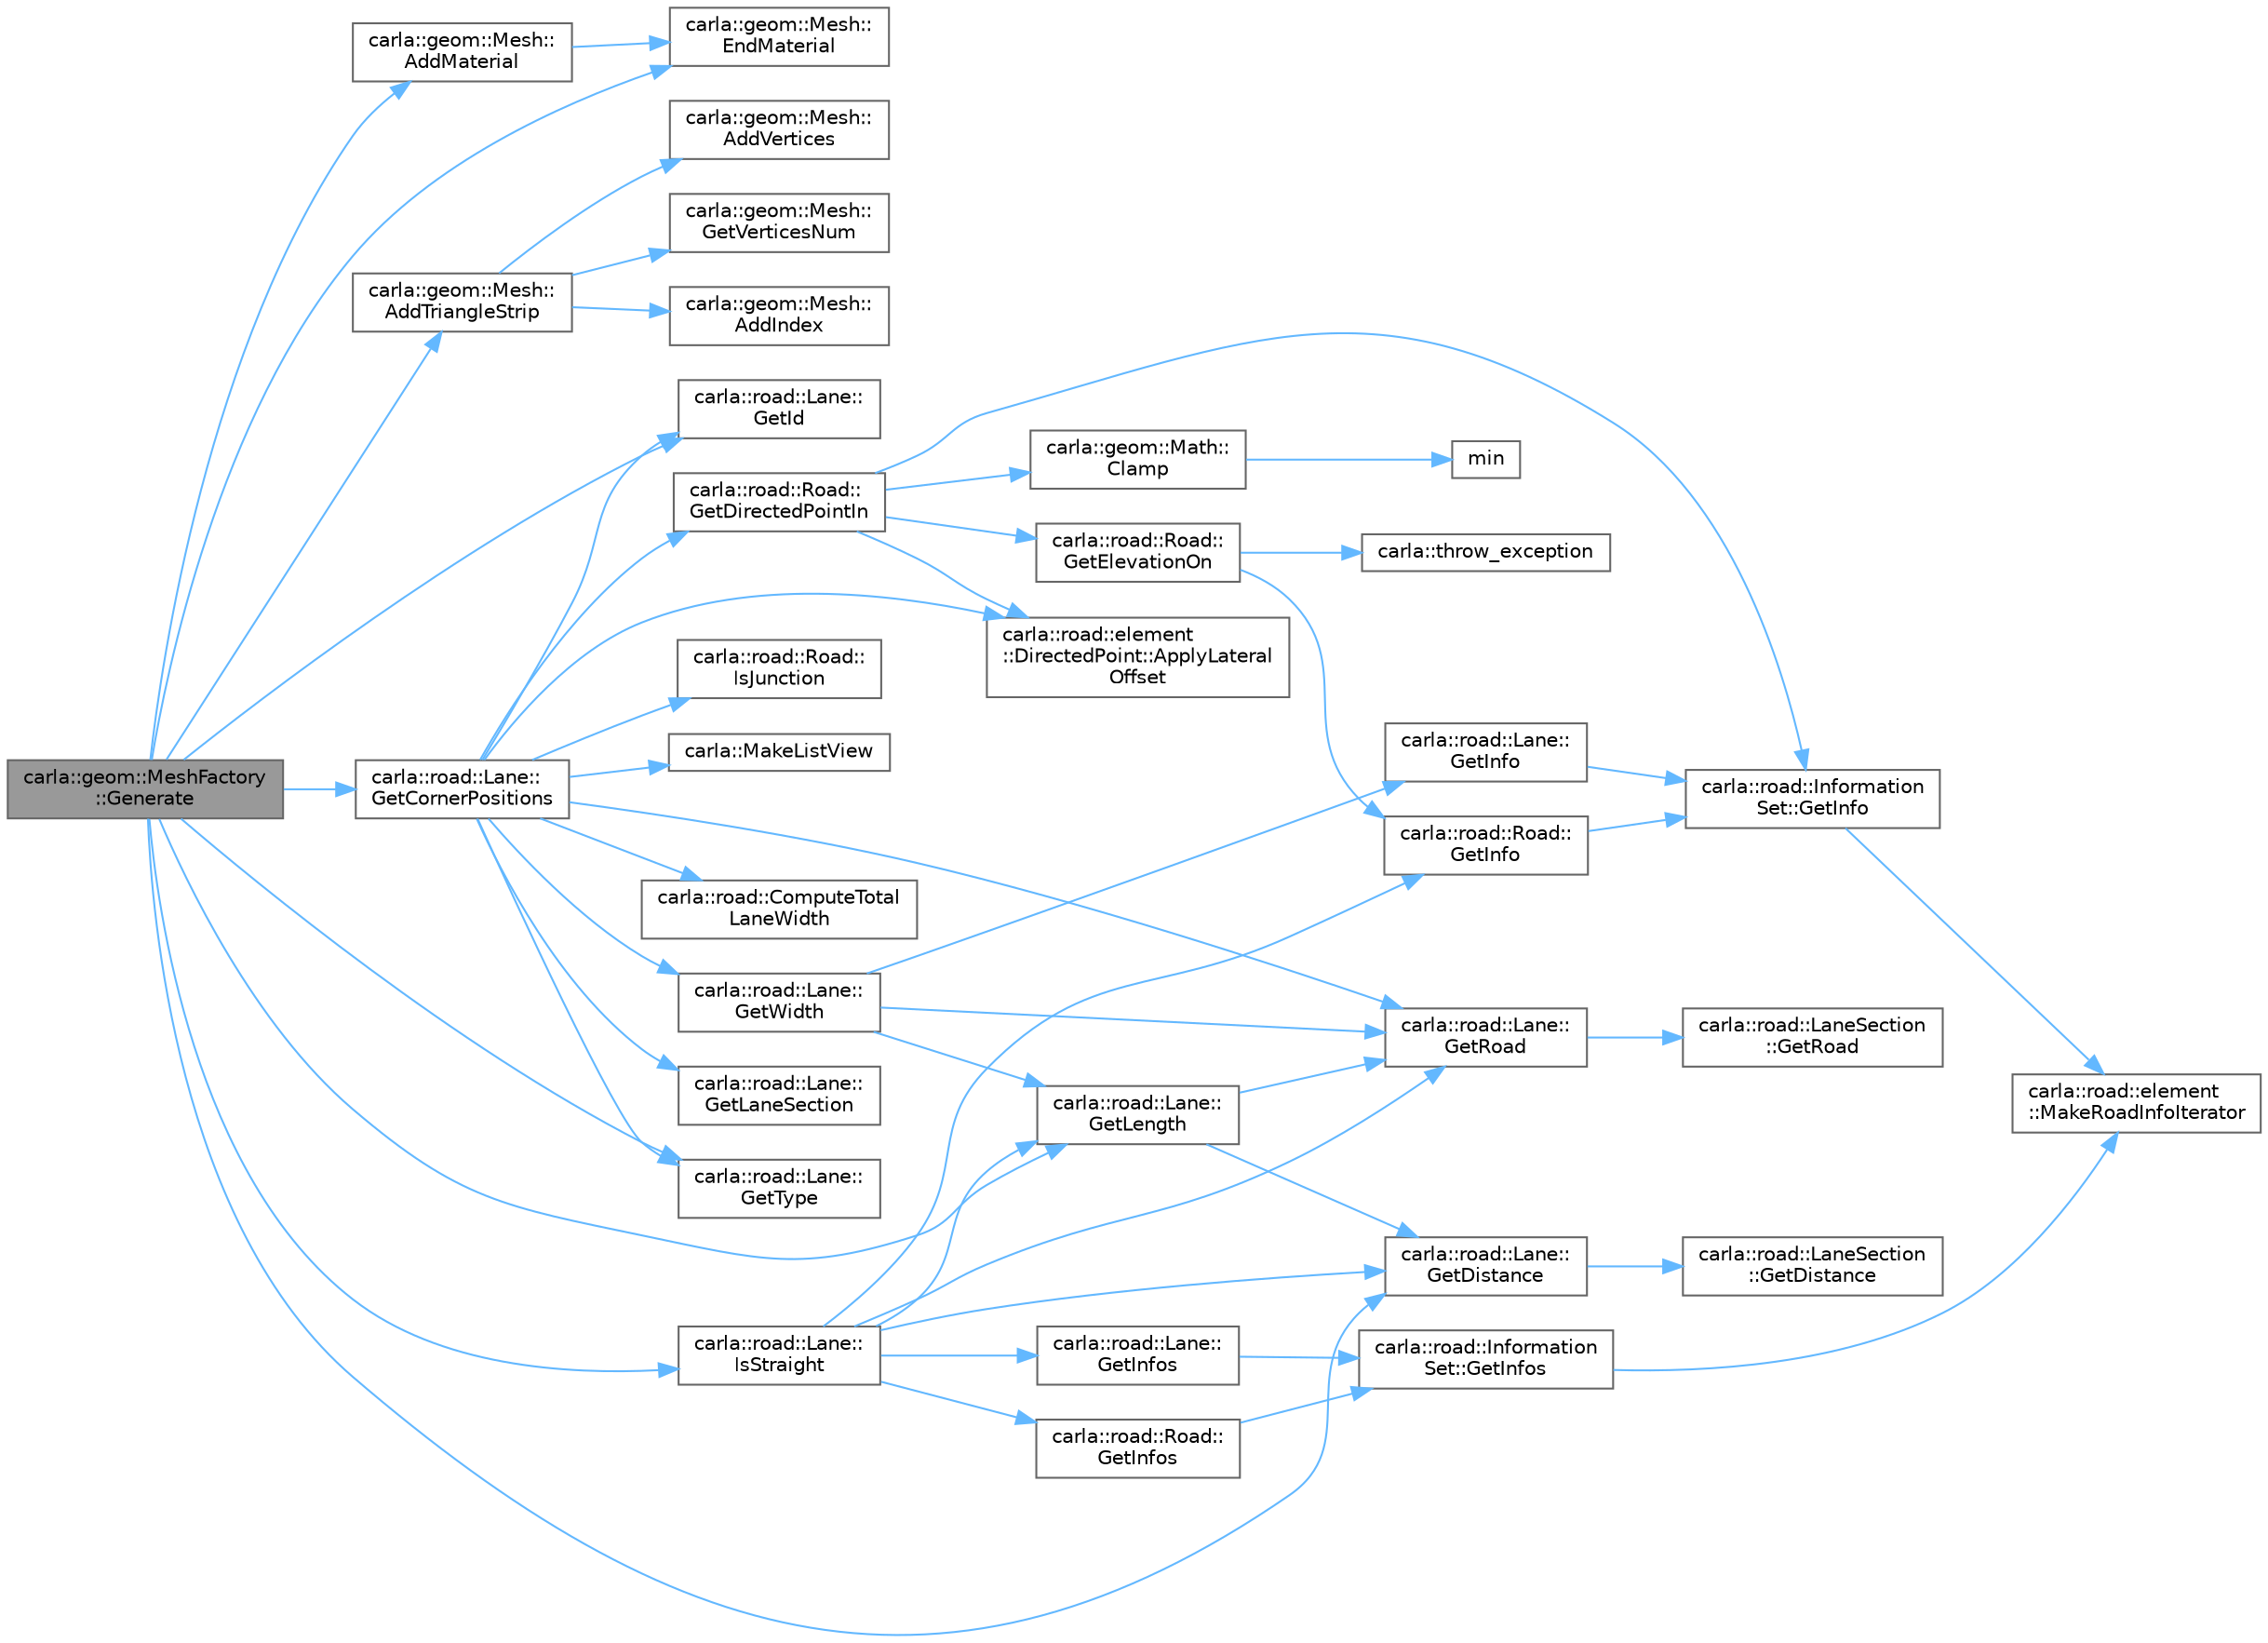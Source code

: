 digraph "carla::geom::MeshFactory::Generate"
{
 // INTERACTIVE_SVG=YES
 // LATEX_PDF_SIZE
  bgcolor="transparent";
  edge [fontname=Helvetica,fontsize=10,labelfontname=Helvetica,labelfontsize=10];
  node [fontname=Helvetica,fontsize=10,shape=box,height=0.2,width=0.4];
  rankdir="LR";
  Node1 [id="Node000001",label="carla::geom::MeshFactory\l::Generate",height=0.2,width=0.4,color="gray40", fillcolor="grey60", style="filled", fontcolor="black",tooltip="Generates a mesh that defines a lane from a given s start and end"];
  Node1 -> Node2 [id="edge1_Node000001_Node000002",color="steelblue1",style="solid",tooltip=" "];
  Node2 [id="Node000002",label="carla::geom::Mesh::\lAddMaterial",height=0.2,width=0.4,color="grey40", fillcolor="white", style="filled",URL="$d0/d02/classcarla_1_1geom_1_1Mesh.html#aa2752de6bd91ed08eeb68e015c783825",tooltip="Starts applying a new material to the new added triangles."];
  Node2 -> Node3 [id="edge2_Node000002_Node000003",color="steelblue1",style="solid",tooltip=" "];
  Node3 [id="Node000003",label="carla::geom::Mesh::\lEndMaterial",height=0.2,width=0.4,color="grey40", fillcolor="white", style="filled",URL="$d0/d02/classcarla_1_1geom_1_1Mesh.html#aa51f24b8ab582d1ad828c2561b9ca153",tooltip="Stops applying the material to the new added triangles."];
  Node1 -> Node4 [id="edge3_Node000001_Node000004",color="steelblue1",style="solid",tooltip=" "];
  Node4 [id="Node000004",label="carla::geom::Mesh::\lAddTriangleStrip",height=0.2,width=0.4,color="grey40", fillcolor="white", style="filled",URL="$d0/d02/classcarla_1_1geom_1_1Mesh.html#afc814a912c427b43363289e6765a5ba3",tooltip="Adds a triangle strip to the mesh, vertex order is counterclockwise."];
  Node4 -> Node5 [id="edge4_Node000004_Node000005",color="steelblue1",style="solid",tooltip=" "];
  Node5 [id="Node000005",label="carla::geom::Mesh::\lAddIndex",height=0.2,width=0.4,color="grey40", fillcolor="white", style="filled",URL="$d0/d02/classcarla_1_1geom_1_1Mesh.html#a07814867b5e1b31a7af31d0c8f91b90b",tooltip="Appends a index to the indexes list."];
  Node4 -> Node6 [id="edge5_Node000004_Node000006",color="steelblue1",style="solid",tooltip=" "];
  Node6 [id="Node000006",label="carla::geom::Mesh::\lAddVertices",height=0.2,width=0.4,color="grey40", fillcolor="white", style="filled",URL="$d0/d02/classcarla_1_1geom_1_1Mesh.html#a17ebc0f75528a6ccf9d1c818b12415fa",tooltip="Appends a vertex to the vertices list."];
  Node4 -> Node7 [id="edge6_Node000004_Node000007",color="steelblue1",style="solid",tooltip=" "];
  Node7 [id="Node000007",label="carla::geom::Mesh::\lGetVerticesNum",height=0.2,width=0.4,color="grey40", fillcolor="white", style="filled",URL="$d0/d02/classcarla_1_1geom_1_1Mesh.html#a8a26943588ebd1b9bbce817b039b1410",tooltip=" "];
  Node1 -> Node3 [id="edge7_Node000001_Node000003",color="steelblue1",style="solid",tooltip=" "];
  Node1 -> Node8 [id="edge8_Node000001_Node000008",color="steelblue1",style="solid",tooltip=" "];
  Node8 [id="Node000008",label="carla::road::Lane::\lGetCornerPositions",height=0.2,width=0.4,color="grey40", fillcolor="white", style="filled",URL="$df/d85/classcarla_1_1road_1_1Lane.html#ae0d376fa422b14e54af3a702e1b8385a",tooltip="Computes the location of the edges given a s"];
  Node8 -> Node9 [id="edge9_Node000008_Node000009",color="steelblue1",style="solid",tooltip=" "];
  Node9 [id="Node000009",label="carla::road::element\l::DirectedPoint::ApplyLateral\lOffset",height=0.2,width=0.4,color="grey40", fillcolor="white", style="filled",URL="$df/d65/structcarla_1_1road_1_1element_1_1DirectedPoint.html#a058ad3be7f22229ea802e569ab0e8b7e",tooltip=" "];
  Node8 -> Node10 [id="edge10_Node000008_Node000010",color="steelblue1",style="solid",tooltip=" "];
  Node10 [id="Node000010",label="carla::road::ComputeTotal\lLaneWidth",height=0.2,width=0.4,color="grey40", fillcolor="white", style="filled",URL="$de/d26/namespacecarla_1_1road.html#abbc121e611f4730037ce6edf6bd5f3ee",tooltip="Returns a pair containing first = width, second = tangent, for an specific Lane given an s and a iter..."];
  Node8 -> Node11 [id="edge11_Node000008_Node000011",color="steelblue1",style="solid",tooltip=" "];
  Node11 [id="Node000011",label="carla::road::Road::\lGetDirectedPointIn",height=0.2,width=0.4,color="grey40", fillcolor="white", style="filled",URL="$dd/de6/classcarla_1_1road_1_1Road.html#abe77139bd9cba13e5c068c6f78b5196c",tooltip="Returns a directed point on the center of the road (lane 0), with the corresponding laneOffset and el..."];
  Node11 -> Node9 [id="edge12_Node000011_Node000009",color="steelblue1",style="solid",tooltip=" "];
  Node11 -> Node12 [id="edge13_Node000011_Node000012",color="steelblue1",style="solid",tooltip=" "];
  Node12 [id="Node000012",label="carla::geom::Math::\lClamp",height=0.2,width=0.4,color="grey40", fillcolor="white", style="filled",URL="$d0/dea/classcarla_1_1geom_1_1Math.html#a8f8eccc1a2bcc711250f2b47a21eb31f",tooltip=" "];
  Node12 -> Node13 [id="edge14_Node000012_Node000013",color="steelblue1",style="solid",tooltip=" "];
  Node13 [id="Node000013",label="min",height=0.2,width=0.4,color="grey40", fillcolor="white", style="filled",URL="$d3/d33/Simplify_8h.html#a50798148e5016c5b85087d4009824f27",tooltip=" "];
  Node11 -> Node14 [id="edge15_Node000011_Node000014",color="steelblue1",style="solid",tooltip=" "];
  Node14 [id="Node000014",label="carla::road::Road::\lGetElevationOn",height=0.2,width=0.4,color="grey40", fillcolor="white", style="filled",URL="$dd/de6/classcarla_1_1road_1_1Road.html#a9e0bba29f5bc845d314126c30c46743e",tooltip=" "];
  Node14 -> Node15 [id="edge16_Node000014_Node000015",color="steelblue1",style="solid",tooltip=" "];
  Node15 [id="Node000015",label="carla::road::Road::\lGetInfo",height=0.2,width=0.4,color="grey40", fillcolor="white", style="filled",URL="$dd/de6/classcarla_1_1road_1_1Road.html#a26fed22ee04e5663028f37034c8bd066",tooltip=" "];
  Node15 -> Node16 [id="edge17_Node000015_Node000016",color="steelblue1",style="solid",tooltip=" "];
  Node16 [id="Node000016",label="carla::road::Information\lSet::GetInfo",height=0.2,width=0.4,color="grey40", fillcolor="white", style="filled",URL="$d4/d28/classcarla_1_1road_1_1InformationSet.html#a2c183586f8f7bfebf89339f1a3845e49",tooltip="Returns single info given a type and a distance (s) from the start of the road"];
  Node16 -> Node17 [id="edge18_Node000016_Node000017",color="steelblue1",style="solid",tooltip=" "];
  Node17 [id="Node000017",label="carla::road::element\l::MakeRoadInfoIterator",height=0.2,width=0.4,color="grey40", fillcolor="white", style="filled",URL="$df/dc1/namespacecarla_1_1road_1_1element.html#a33f4ed3275f736848022d6508fbd8846",tooltip=" "];
  Node14 -> Node18 [id="edge19_Node000014_Node000018",color="steelblue1",style="solid",tooltip=" "];
  Node18 [id="Node000018",label="carla::throw_exception",height=0.2,width=0.4,color="grey40", fillcolor="white", style="filled",URL="$d9/d36/namespacecarla.html#a23602ab663165210a7757d6108f6b3cd",tooltip=" "];
  Node11 -> Node16 [id="edge20_Node000011_Node000016",color="steelblue1",style="solid",tooltip=" "];
  Node8 -> Node19 [id="edge21_Node000008_Node000019",color="steelblue1",style="solid",tooltip=" "];
  Node19 [id="Node000019",label="carla::road::Lane::\lGetId",height=0.2,width=0.4,color="grey40", fillcolor="white", style="filled",URL="$df/d85/classcarla_1_1road_1_1Lane.html#ae1a5f15925f91fca2b5d759fb53901f3",tooltip=" "];
  Node8 -> Node20 [id="edge22_Node000008_Node000020",color="steelblue1",style="solid",tooltip=" "];
  Node20 [id="Node000020",label="carla::road::Lane::\lGetLaneSection",height=0.2,width=0.4,color="grey40", fillcolor="white", style="filled",URL="$df/d85/classcarla_1_1road_1_1Lane.html#a7670417c038fe0adc0b2df2cbc25e9e2",tooltip=" "];
  Node8 -> Node21 [id="edge23_Node000008_Node000021",color="steelblue1",style="solid",tooltip=" "];
  Node21 [id="Node000021",label="carla::road::Lane::\lGetRoad",height=0.2,width=0.4,color="grey40", fillcolor="white", style="filled",URL="$df/d85/classcarla_1_1road_1_1Lane.html#a04f454d98f499a700749b8aacc31cfc9",tooltip=" "];
  Node21 -> Node22 [id="edge24_Node000021_Node000022",color="steelblue1",style="solid",tooltip=" "];
  Node22 [id="Node000022",label="carla::road::LaneSection\l::GetRoad",height=0.2,width=0.4,color="grey40", fillcolor="white", style="filled",URL="$dd/d80/classcarla_1_1road_1_1LaneSection.html#a20f42f8a9aa46a316e50c2defaac1d55",tooltip=" "];
  Node8 -> Node23 [id="edge25_Node000008_Node000023",color="steelblue1",style="solid",tooltip=" "];
  Node23 [id="Node000023",label="carla::road::Lane::\lGetType",height=0.2,width=0.4,color="grey40", fillcolor="white", style="filled",URL="$df/d85/classcarla_1_1road_1_1Lane.html#a2e63094ab14fe9b4ce21e3e08f8d5d24",tooltip=" "];
  Node8 -> Node24 [id="edge26_Node000008_Node000024",color="steelblue1",style="solid",tooltip=" "];
  Node24 [id="Node000024",label="carla::road::Lane::\lGetWidth",height=0.2,width=0.4,color="grey40", fillcolor="white", style="filled",URL="$df/d85/classcarla_1_1road_1_1Lane.html#a34da073c1da719b3455c4dd8f7b441c9",tooltip="Returns the total lane width given a s"];
  Node24 -> Node25 [id="edge27_Node000024_Node000025",color="steelblue1",style="solid",tooltip=" "];
  Node25 [id="Node000025",label="carla::road::Lane::\lGetInfo",height=0.2,width=0.4,color="grey40", fillcolor="white", style="filled",URL="$df/d85/classcarla_1_1road_1_1Lane.html#a68ed9c59953314ff9437cb820c8e7db8",tooltip=" "];
  Node25 -> Node16 [id="edge28_Node000025_Node000016",color="steelblue1",style="solid",tooltip=" "];
  Node24 -> Node26 [id="edge29_Node000024_Node000026",color="steelblue1",style="solid",tooltip=" "];
  Node26 [id="Node000026",label="carla::road::Lane::\lGetLength",height=0.2,width=0.4,color="grey40", fillcolor="white", style="filled",URL="$df/d85/classcarla_1_1road_1_1Lane.html#af158921fdf12a061967943ee2d645481",tooltip=" "];
  Node26 -> Node27 [id="edge30_Node000026_Node000027",color="steelblue1",style="solid",tooltip=" "];
  Node27 [id="Node000027",label="carla::road::Lane::\lGetDistance",height=0.2,width=0.4,color="grey40", fillcolor="white", style="filled",URL="$df/d85/classcarla_1_1road_1_1Lane.html#ae02c9441872377fc865c85339df51cbd",tooltip=" "];
  Node27 -> Node28 [id="edge31_Node000027_Node000028",color="steelblue1",style="solid",tooltip=" "];
  Node28 [id="Node000028",label="carla::road::LaneSection\l::GetDistance",height=0.2,width=0.4,color="grey40", fillcolor="white", style="filled",URL="$dd/d80/classcarla_1_1road_1_1LaneSection.html#a2a83bca663a2b7b6388daebed95704a9",tooltip=" "];
  Node26 -> Node21 [id="edge32_Node000026_Node000021",color="steelblue1",style="solid",tooltip=" "];
  Node24 -> Node21 [id="edge33_Node000024_Node000021",color="steelblue1",style="solid",tooltip=" "];
  Node8 -> Node29 [id="edge34_Node000008_Node000029",color="steelblue1",style="solid",tooltip=" "];
  Node29 [id="Node000029",label="carla::road::Road::\lIsJunction",height=0.2,width=0.4,color="grey40", fillcolor="white", style="filled",URL="$dd/de6/classcarla_1_1road_1_1Road.html#af59728d624635d195db846b08c1f32c7",tooltip=" "];
  Node8 -> Node30 [id="edge35_Node000008_Node000030",color="steelblue1",style="solid",tooltip=" "];
  Node30 [id="Node000030",label="carla::MakeListView",height=0.2,width=0.4,color="grey40", fillcolor="white", style="filled",URL="$d9/d36/namespacecarla.html#a2dc539ffbcff452958f707dc7b0db4d6",tooltip=" "];
  Node1 -> Node27 [id="edge36_Node000001_Node000027",color="steelblue1",style="solid",tooltip=" "];
  Node1 -> Node19 [id="edge37_Node000001_Node000019",color="steelblue1",style="solid",tooltip=" "];
  Node1 -> Node26 [id="edge38_Node000001_Node000026",color="steelblue1",style="solid",tooltip=" "];
  Node1 -> Node23 [id="edge39_Node000001_Node000023",color="steelblue1",style="solid",tooltip=" "];
  Node1 -> Node31 [id="edge40_Node000001_Node000031",color="steelblue1",style="solid",tooltip=" "];
  Node31 [id="Node000031",label="carla::road::Lane::\lIsStraight",height=0.2,width=0.4,color="grey40", fillcolor="white", style="filled",URL="$df/d85/classcarla_1_1road_1_1Lane.html#a046ae843bd1a4d5da97903da529fe09d",tooltip="Checks whether the geometry is straight or not"];
  Node31 -> Node27 [id="edge41_Node000031_Node000027",color="steelblue1",style="solid",tooltip=" "];
  Node31 -> Node15 [id="edge42_Node000031_Node000015",color="steelblue1",style="solid",tooltip=" "];
  Node31 -> Node32 [id="edge43_Node000031_Node000032",color="steelblue1",style="solid",tooltip=" "];
  Node32 [id="Node000032",label="carla::road::Lane::\lGetInfos",height=0.2,width=0.4,color="grey40", fillcolor="white", style="filled",URL="$df/d85/classcarla_1_1road_1_1Lane.html#ab91c971826b5b12e398642dc423dcae8",tooltip=" "];
  Node32 -> Node33 [id="edge44_Node000032_Node000033",color="steelblue1",style="solid",tooltip=" "];
  Node33 [id="Node000033",label="carla::road::Information\lSet::GetInfos",height=0.2,width=0.4,color="grey40", fillcolor="white", style="filled",URL="$d4/d28/classcarla_1_1road_1_1InformationSet.html#abf1e4615805f6876dac8d37b8141319d",tooltip="Return all infos given a type from the start of the road"];
  Node33 -> Node17 [id="edge45_Node000033_Node000017",color="steelblue1",style="solid",tooltip=" "];
  Node31 -> Node34 [id="edge46_Node000031_Node000034",color="steelblue1",style="solid",tooltip=" "];
  Node34 [id="Node000034",label="carla::road::Road::\lGetInfos",height=0.2,width=0.4,color="grey40", fillcolor="white", style="filled",URL="$dd/de6/classcarla_1_1road_1_1Road.html#a05c267d25ff4e898efc2d042f065356f",tooltip=" "];
  Node34 -> Node33 [id="edge47_Node000034_Node000033",color="steelblue1",style="solid",tooltip=" "];
  Node31 -> Node26 [id="edge48_Node000031_Node000026",color="steelblue1",style="solid",tooltip=" "];
  Node31 -> Node21 [id="edge49_Node000031_Node000021",color="steelblue1",style="solid",tooltip=" "];
}
